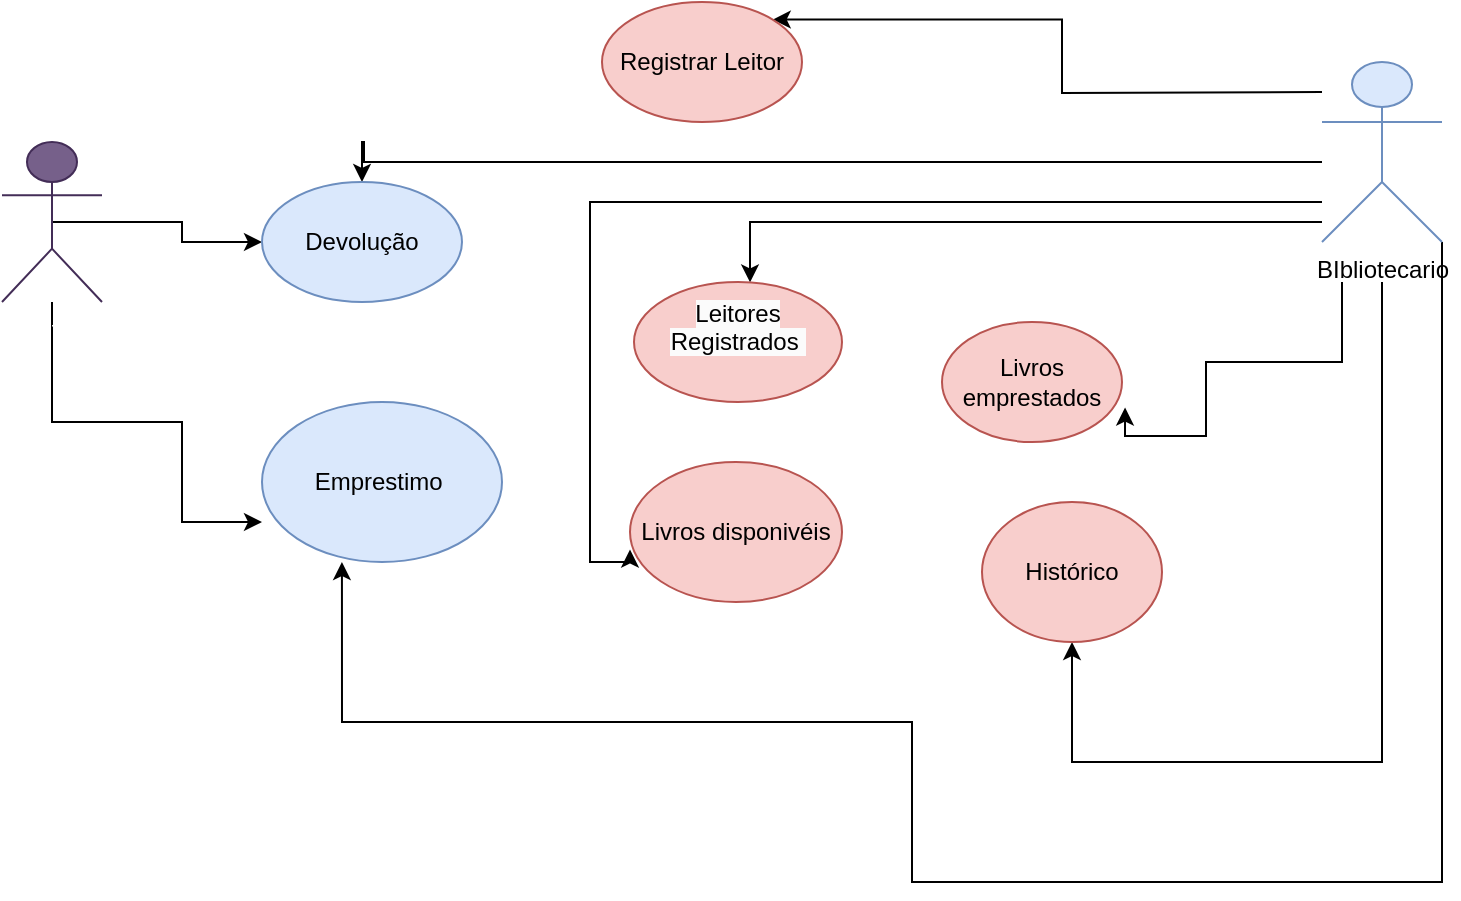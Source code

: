 <mxfile version="21.7.4" type="device">
  <diagram name="Página-1" id="G1xeHAZV7XJuKy4MlebQ">
    <mxGraphModel dx="880" dy="470" grid="1" gridSize="10" guides="1" tooltips="1" connect="1" arrows="1" fold="1" page="1" pageScale="1" pageWidth="827" pageHeight="1169" math="0" shadow="0">
      <root>
        <mxCell id="0" />
        <mxCell id="1" parent="0" />
        <mxCell id="_UTp695913LHMHBOA463-27" style="edgeStyle=orthogonalEdgeStyle;rounded=0;orthogonalLoop=1;jettySize=auto;html=1;entryX=1;entryY=0;entryDx=0;entryDy=0;" edge="1" parent="1" target="_UTp695913LHMHBOA463-16">
          <mxGeometry relative="1" as="geometry">
            <mxPoint x="700" y="45" as="sourcePoint" />
            <mxPoint x="474" y="30" as="targetPoint" />
          </mxGeometry>
        </mxCell>
        <mxCell id="_UTp695913LHMHBOA463-28" style="edgeStyle=orthogonalEdgeStyle;rounded=0;orthogonalLoop=1;jettySize=auto;html=1;" edge="1" parent="1" source="_UTp695913LHMHBOA463-11" target="_UTp695913LHMHBOA463-17">
          <mxGeometry relative="1" as="geometry">
            <Array as="points">
              <mxPoint x="414" y="110" />
            </Array>
          </mxGeometry>
        </mxCell>
        <mxCell id="_UTp695913LHMHBOA463-29" style="edgeStyle=orthogonalEdgeStyle;rounded=0;orthogonalLoop=1;jettySize=auto;html=1;entryX=0;entryY=0.625;entryDx=0;entryDy=0;entryPerimeter=0;" edge="1" parent="1" source="_UTp695913LHMHBOA463-11" target="_UTp695913LHMHBOA463-18">
          <mxGeometry relative="1" as="geometry">
            <mxPoint x="500" y="340" as="targetPoint" />
            <Array as="points">
              <mxPoint x="334" y="100" />
              <mxPoint x="334" y="280" />
            </Array>
          </mxGeometry>
        </mxCell>
        <mxCell id="_UTp695913LHMHBOA463-34" style="edgeStyle=orthogonalEdgeStyle;rounded=0;orthogonalLoop=1;jettySize=auto;html=1;" edge="1" parent="1" target="_UTp695913LHMHBOA463-13">
          <mxGeometry relative="1" as="geometry">
            <mxPoint x="730" y="140" as="sourcePoint" />
            <Array as="points">
              <mxPoint x="730" y="380" />
            </Array>
          </mxGeometry>
        </mxCell>
        <mxCell id="_UTp695913LHMHBOA463-37" style="edgeStyle=orthogonalEdgeStyle;rounded=0;orthogonalLoop=1;jettySize=auto;html=1;entryX=1.017;entryY=0.713;entryDx=0;entryDy=0;entryPerimeter=0;" edge="1" parent="1" target="_UTp695913LHMHBOA463-12">
          <mxGeometry relative="1" as="geometry">
            <mxPoint x="710" y="140" as="sourcePoint" />
            <Array as="points">
              <mxPoint x="710" y="180" />
              <mxPoint x="642" y="180" />
              <mxPoint x="642" y="217" />
            </Array>
          </mxGeometry>
        </mxCell>
        <mxCell id="_UTp695913LHMHBOA463-38" style="edgeStyle=orthogonalEdgeStyle;rounded=0;orthogonalLoop=1;jettySize=auto;html=1;entryX=0.5;entryY=0;entryDx=0;entryDy=0;" edge="1" parent="1">
          <mxGeometry relative="1" as="geometry">
            <mxPoint x="220" y="90" as="targetPoint" />
            <mxPoint x="700" y="80" as="sourcePoint" />
            <Array as="points">
              <mxPoint x="221" y="80" />
              <mxPoint x="221" y="70" />
            </Array>
          </mxGeometry>
        </mxCell>
        <mxCell id="_UTp695913LHMHBOA463-39" style="edgeStyle=orthogonalEdgeStyle;rounded=0;orthogonalLoop=1;jettySize=auto;html=1;entryX=0.333;entryY=1;entryDx=0;entryDy=0;entryPerimeter=0;" edge="1" parent="1" source="_UTp695913LHMHBOA463-11" target="_UTp695913LHMHBOA463-19">
          <mxGeometry relative="1" as="geometry">
            <mxPoint x="760" y="150" as="sourcePoint" />
            <Array as="points">
              <mxPoint x="760" y="440" />
              <mxPoint x="495" y="440" />
              <mxPoint x="495" y="360" />
              <mxPoint x="210" y="360" />
            </Array>
          </mxGeometry>
        </mxCell>
        <mxCell id="_UTp695913LHMHBOA463-11" value="BIbliotecario&lt;br&gt;" style="shape=umlActor;verticalLabelPosition=bottom;verticalAlign=top;html=1;outlineConnect=0;fillColor=#dae8fc;strokeColor=#6c8ebf;" vertex="1" parent="1">
          <mxGeometry x="700" y="30" width="60" height="90" as="geometry" />
        </mxCell>
        <mxCell id="_UTp695913LHMHBOA463-12" value="Livros emprestados" style="ellipse;whiteSpace=wrap;html=1;fillColor=#f8cecc;strokeColor=#b85450;" vertex="1" parent="1">
          <mxGeometry x="510" y="160" width="90" height="60" as="geometry" />
        </mxCell>
        <mxCell id="_UTp695913LHMHBOA463-13" value="Histórico&lt;br&gt;" style="ellipse;whiteSpace=wrap;html=1;fillColor=#f8cecc;strokeColor=#b85450;" vertex="1" parent="1">
          <mxGeometry x="530" y="250" width="90" height="70" as="geometry" />
        </mxCell>
        <mxCell id="_UTp695913LHMHBOA463-36" style="edgeStyle=orthogonalEdgeStyle;rounded=0;orthogonalLoop=1;jettySize=auto;html=1;entryX=0;entryY=0.5;entryDx=0;entryDy=0;exitX=0.5;exitY=0.5;exitDx=0;exitDy=0;exitPerimeter=0;" edge="1" parent="1" source="_UTp695913LHMHBOA463-14" target="_UTp695913LHMHBOA463-20">
          <mxGeometry relative="1" as="geometry" />
        </mxCell>
        <mxCell id="_UTp695913LHMHBOA463-41" style="edgeStyle=orthogonalEdgeStyle;rounded=0;orthogonalLoop=1;jettySize=auto;html=1;entryX=0;entryY=0.75;entryDx=0;entryDy=0;entryPerimeter=0;" edge="1" parent="1" source="_UTp695913LHMHBOA463-14" target="_UTp695913LHMHBOA463-19">
          <mxGeometry relative="1" as="geometry">
            <Array as="points">
              <mxPoint x="65" y="210" />
              <mxPoint x="130" y="210" />
              <mxPoint x="130" y="260" />
            </Array>
          </mxGeometry>
        </mxCell>
        <mxCell id="_UTp695913LHMHBOA463-14" value="Leitor&amp;nbsp;&lt;br&gt;" style="shape=umlActor;verticalLabelPosition=bottom;verticalAlign=top;html=1;outlineConnect=0;fillColor=#76608a;fontColor=#ffffff;strokeColor=#432D57;" vertex="1" parent="1">
          <mxGeometry x="40" y="70" width="50" height="80" as="geometry" />
        </mxCell>
        <mxCell id="_UTp695913LHMHBOA463-16" value="Registrar Leitor" style="ellipse;whiteSpace=wrap;html=1;fillColor=#f8cecc;strokeColor=#b85450;" vertex="1" parent="1">
          <mxGeometry x="340" width="100" height="60" as="geometry" />
        </mxCell>
        <mxCell id="_UTp695913LHMHBOA463-17" value="&#xa;&lt;span style=&quot;color: rgb(0, 0, 0); font-family: Helvetica; font-size: 12px; font-style: normal; font-variant-ligatures: normal; font-variant-caps: normal; font-weight: 400; letter-spacing: normal; orphans: 2; text-align: center; text-indent: 0px; text-transform: none; widows: 2; word-spacing: 0px; -webkit-text-stroke-width: 0px; background-color: rgb(251, 251, 251); text-decoration-thickness: initial; text-decoration-style: initial; text-decoration-color: initial; float: none; display: inline !important;&quot;&gt;Leitores Registrados&amp;nbsp;&lt;/span&gt;&#xa;&#xa;" style="ellipse;whiteSpace=wrap;html=1;fillColor=#f8cecc;strokeColor=#b85450;" vertex="1" parent="1">
          <mxGeometry x="356" y="140" width="104" height="60" as="geometry" />
        </mxCell>
        <mxCell id="_UTp695913LHMHBOA463-18" value="Livros disponivéis" style="ellipse;whiteSpace=wrap;html=1;fillColor=#f8cecc;strokeColor=#b85450;" vertex="1" parent="1">
          <mxGeometry x="354" y="230" width="106" height="70" as="geometry" />
        </mxCell>
        <mxCell id="_UTp695913LHMHBOA463-19" value="Emprestimo&amp;nbsp;" style="ellipse;whiteSpace=wrap;html=1;fillColor=#dae8fc;strokeColor=#6c8ebf;" vertex="1" parent="1">
          <mxGeometry x="170" y="200" width="120" height="80" as="geometry" />
        </mxCell>
        <mxCell id="_UTp695913LHMHBOA463-20" value="Devolução&lt;br&gt;" style="ellipse;whiteSpace=wrap;html=1;fillColor=#dae8fc;strokeColor=#6c8ebf;" vertex="1" parent="1">
          <mxGeometry x="170" y="90" width="100" height="60" as="geometry" />
        </mxCell>
      </root>
    </mxGraphModel>
  </diagram>
</mxfile>

